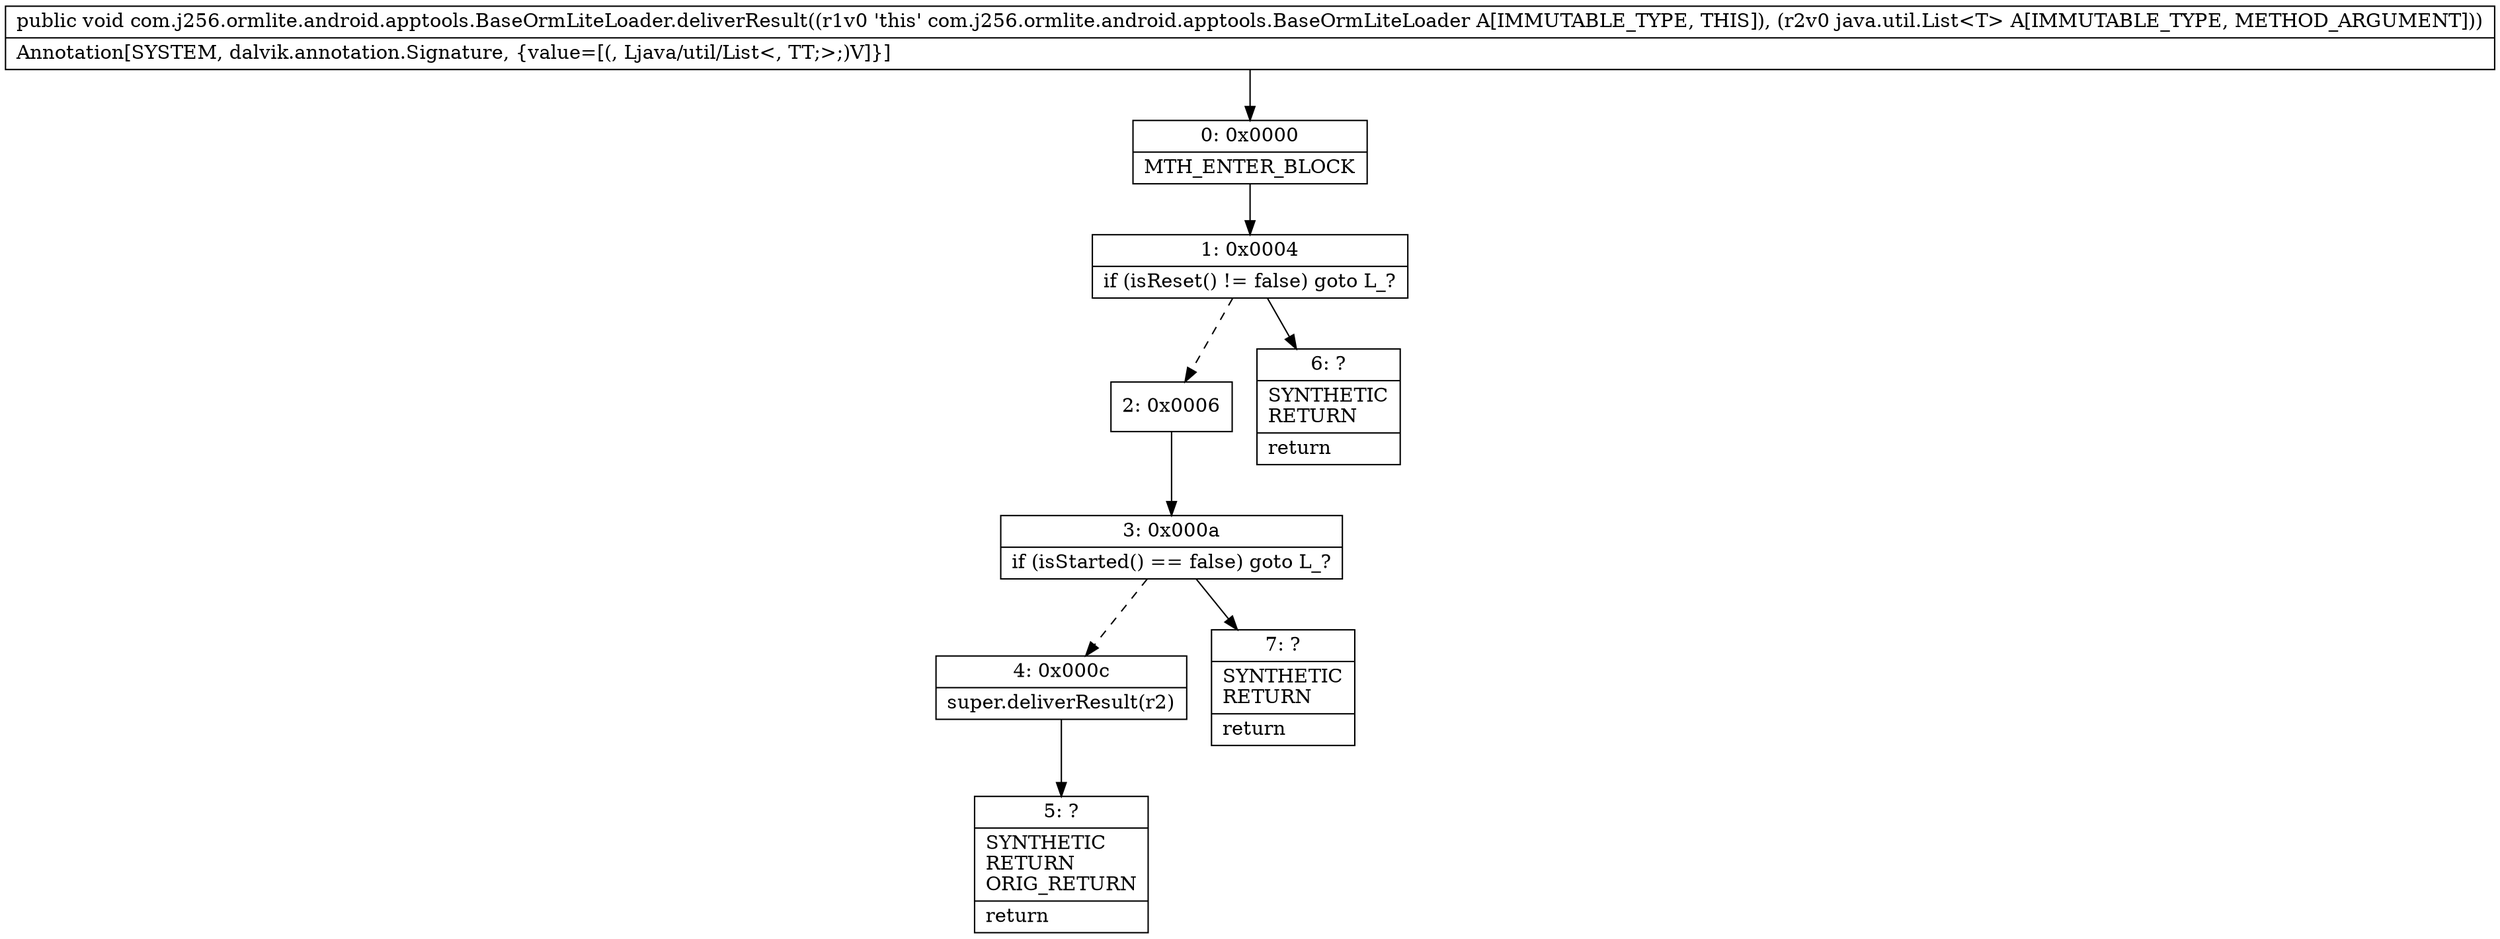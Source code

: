 digraph "CFG forcom.j256.ormlite.android.apptools.BaseOrmLiteLoader.deliverResult(Ljava\/util\/List;)V" {
Node_0 [shape=record,label="{0\:\ 0x0000|MTH_ENTER_BLOCK\l}"];
Node_1 [shape=record,label="{1\:\ 0x0004|if (isReset() != false) goto L_?\l}"];
Node_2 [shape=record,label="{2\:\ 0x0006}"];
Node_3 [shape=record,label="{3\:\ 0x000a|if (isStarted() == false) goto L_?\l}"];
Node_4 [shape=record,label="{4\:\ 0x000c|super.deliverResult(r2)\l}"];
Node_5 [shape=record,label="{5\:\ ?|SYNTHETIC\lRETURN\lORIG_RETURN\l|return\l}"];
Node_6 [shape=record,label="{6\:\ ?|SYNTHETIC\lRETURN\l|return\l}"];
Node_7 [shape=record,label="{7\:\ ?|SYNTHETIC\lRETURN\l|return\l}"];
MethodNode[shape=record,label="{public void com.j256.ormlite.android.apptools.BaseOrmLiteLoader.deliverResult((r1v0 'this' com.j256.ormlite.android.apptools.BaseOrmLiteLoader A[IMMUTABLE_TYPE, THIS]), (r2v0 java.util.List\<T\> A[IMMUTABLE_TYPE, METHOD_ARGUMENT]))  | Annotation[SYSTEM, dalvik.annotation.Signature, \{value=[(, Ljava\/util\/List\<, TT;\>;)V]\}]\l}"];
MethodNode -> Node_0;
Node_0 -> Node_1;
Node_1 -> Node_2[style=dashed];
Node_1 -> Node_6;
Node_2 -> Node_3;
Node_3 -> Node_4[style=dashed];
Node_3 -> Node_7;
Node_4 -> Node_5;
}

